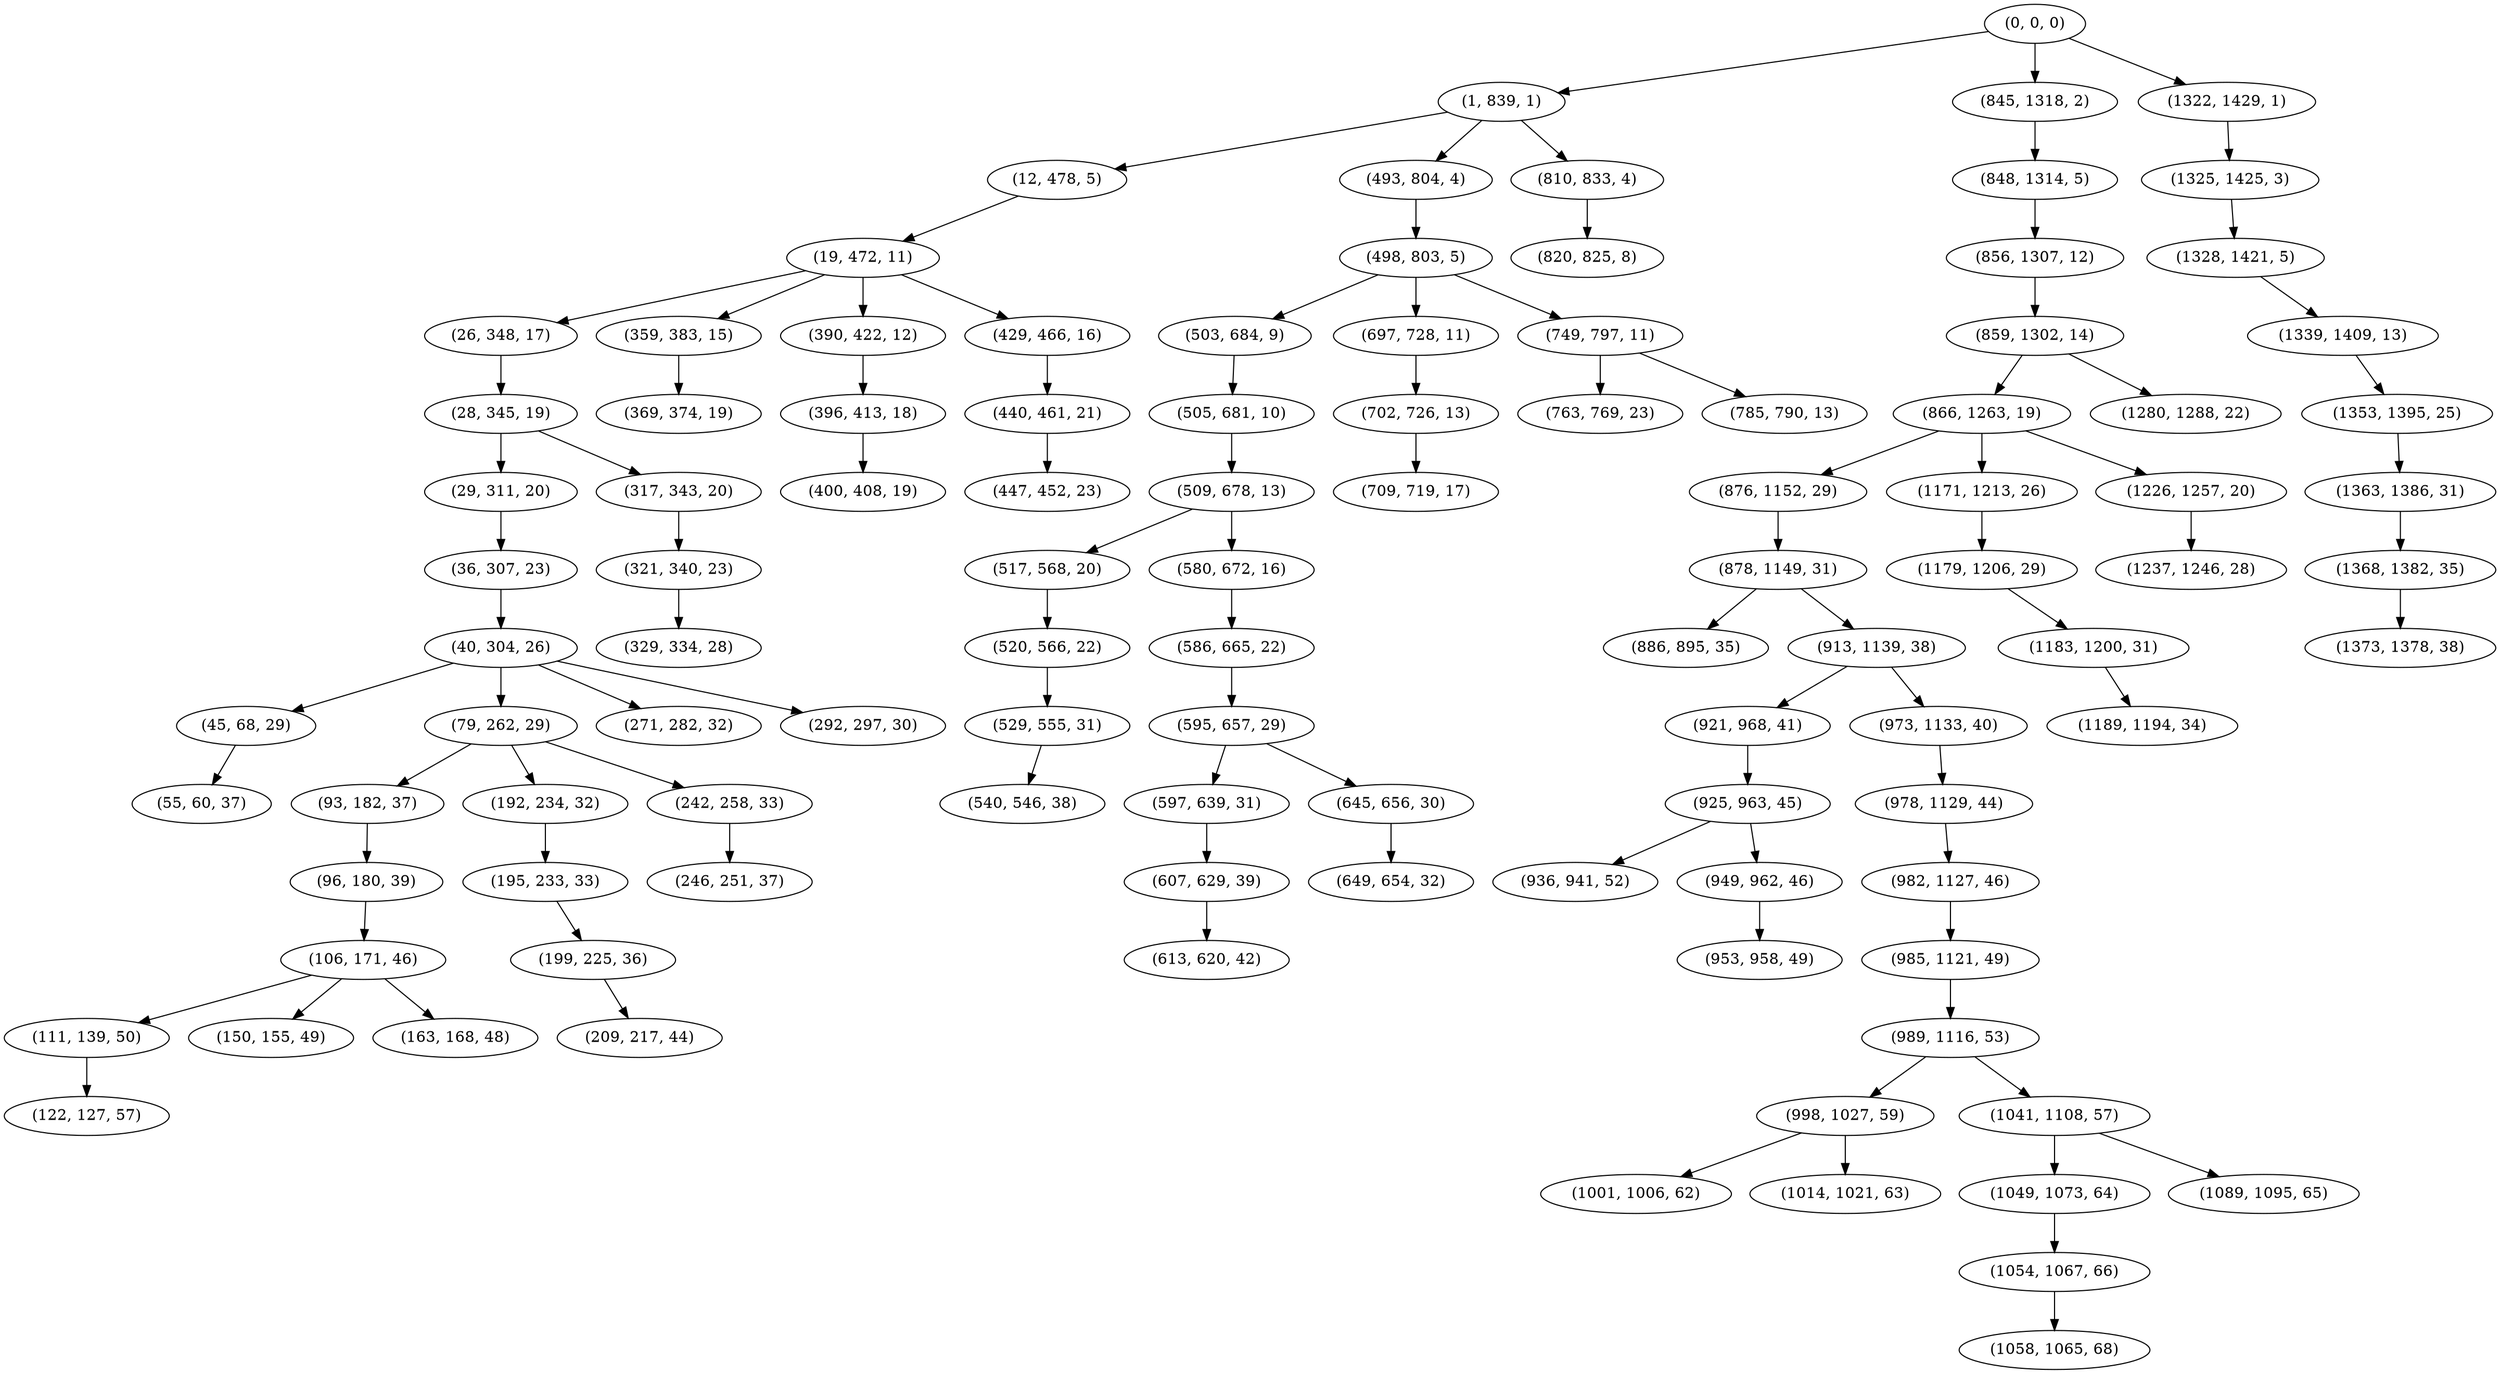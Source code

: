 digraph tree {
    "(0, 0, 0)";
    "(1, 839, 1)";
    "(12, 478, 5)";
    "(19, 472, 11)";
    "(26, 348, 17)";
    "(28, 345, 19)";
    "(29, 311, 20)";
    "(36, 307, 23)";
    "(40, 304, 26)";
    "(45, 68, 29)";
    "(55, 60, 37)";
    "(79, 262, 29)";
    "(93, 182, 37)";
    "(96, 180, 39)";
    "(106, 171, 46)";
    "(111, 139, 50)";
    "(122, 127, 57)";
    "(150, 155, 49)";
    "(163, 168, 48)";
    "(192, 234, 32)";
    "(195, 233, 33)";
    "(199, 225, 36)";
    "(209, 217, 44)";
    "(242, 258, 33)";
    "(246, 251, 37)";
    "(271, 282, 32)";
    "(292, 297, 30)";
    "(317, 343, 20)";
    "(321, 340, 23)";
    "(329, 334, 28)";
    "(359, 383, 15)";
    "(369, 374, 19)";
    "(390, 422, 12)";
    "(396, 413, 18)";
    "(400, 408, 19)";
    "(429, 466, 16)";
    "(440, 461, 21)";
    "(447, 452, 23)";
    "(493, 804, 4)";
    "(498, 803, 5)";
    "(503, 684, 9)";
    "(505, 681, 10)";
    "(509, 678, 13)";
    "(517, 568, 20)";
    "(520, 566, 22)";
    "(529, 555, 31)";
    "(540, 546, 38)";
    "(580, 672, 16)";
    "(586, 665, 22)";
    "(595, 657, 29)";
    "(597, 639, 31)";
    "(607, 629, 39)";
    "(613, 620, 42)";
    "(645, 656, 30)";
    "(649, 654, 32)";
    "(697, 728, 11)";
    "(702, 726, 13)";
    "(709, 719, 17)";
    "(749, 797, 11)";
    "(763, 769, 23)";
    "(785, 790, 13)";
    "(810, 833, 4)";
    "(820, 825, 8)";
    "(845, 1318, 2)";
    "(848, 1314, 5)";
    "(856, 1307, 12)";
    "(859, 1302, 14)";
    "(866, 1263, 19)";
    "(876, 1152, 29)";
    "(878, 1149, 31)";
    "(886, 895, 35)";
    "(913, 1139, 38)";
    "(921, 968, 41)";
    "(925, 963, 45)";
    "(936, 941, 52)";
    "(949, 962, 46)";
    "(953, 958, 49)";
    "(973, 1133, 40)";
    "(978, 1129, 44)";
    "(982, 1127, 46)";
    "(985, 1121, 49)";
    "(989, 1116, 53)";
    "(998, 1027, 59)";
    "(1001, 1006, 62)";
    "(1014, 1021, 63)";
    "(1041, 1108, 57)";
    "(1049, 1073, 64)";
    "(1054, 1067, 66)";
    "(1058, 1065, 68)";
    "(1089, 1095, 65)";
    "(1171, 1213, 26)";
    "(1179, 1206, 29)";
    "(1183, 1200, 31)";
    "(1189, 1194, 34)";
    "(1226, 1257, 20)";
    "(1237, 1246, 28)";
    "(1280, 1288, 22)";
    "(1322, 1429, 1)";
    "(1325, 1425, 3)";
    "(1328, 1421, 5)";
    "(1339, 1409, 13)";
    "(1353, 1395, 25)";
    "(1363, 1386, 31)";
    "(1368, 1382, 35)";
    "(1373, 1378, 38)";
    "(0, 0, 0)" -> "(1, 839, 1)";
    "(0, 0, 0)" -> "(845, 1318, 2)";
    "(0, 0, 0)" -> "(1322, 1429, 1)";
    "(1, 839, 1)" -> "(12, 478, 5)";
    "(1, 839, 1)" -> "(493, 804, 4)";
    "(1, 839, 1)" -> "(810, 833, 4)";
    "(12, 478, 5)" -> "(19, 472, 11)";
    "(19, 472, 11)" -> "(26, 348, 17)";
    "(19, 472, 11)" -> "(359, 383, 15)";
    "(19, 472, 11)" -> "(390, 422, 12)";
    "(19, 472, 11)" -> "(429, 466, 16)";
    "(26, 348, 17)" -> "(28, 345, 19)";
    "(28, 345, 19)" -> "(29, 311, 20)";
    "(28, 345, 19)" -> "(317, 343, 20)";
    "(29, 311, 20)" -> "(36, 307, 23)";
    "(36, 307, 23)" -> "(40, 304, 26)";
    "(40, 304, 26)" -> "(45, 68, 29)";
    "(40, 304, 26)" -> "(79, 262, 29)";
    "(40, 304, 26)" -> "(271, 282, 32)";
    "(40, 304, 26)" -> "(292, 297, 30)";
    "(45, 68, 29)" -> "(55, 60, 37)";
    "(79, 262, 29)" -> "(93, 182, 37)";
    "(79, 262, 29)" -> "(192, 234, 32)";
    "(79, 262, 29)" -> "(242, 258, 33)";
    "(93, 182, 37)" -> "(96, 180, 39)";
    "(96, 180, 39)" -> "(106, 171, 46)";
    "(106, 171, 46)" -> "(111, 139, 50)";
    "(106, 171, 46)" -> "(150, 155, 49)";
    "(106, 171, 46)" -> "(163, 168, 48)";
    "(111, 139, 50)" -> "(122, 127, 57)";
    "(192, 234, 32)" -> "(195, 233, 33)";
    "(195, 233, 33)" -> "(199, 225, 36)";
    "(199, 225, 36)" -> "(209, 217, 44)";
    "(242, 258, 33)" -> "(246, 251, 37)";
    "(317, 343, 20)" -> "(321, 340, 23)";
    "(321, 340, 23)" -> "(329, 334, 28)";
    "(359, 383, 15)" -> "(369, 374, 19)";
    "(390, 422, 12)" -> "(396, 413, 18)";
    "(396, 413, 18)" -> "(400, 408, 19)";
    "(429, 466, 16)" -> "(440, 461, 21)";
    "(440, 461, 21)" -> "(447, 452, 23)";
    "(493, 804, 4)" -> "(498, 803, 5)";
    "(498, 803, 5)" -> "(503, 684, 9)";
    "(498, 803, 5)" -> "(697, 728, 11)";
    "(498, 803, 5)" -> "(749, 797, 11)";
    "(503, 684, 9)" -> "(505, 681, 10)";
    "(505, 681, 10)" -> "(509, 678, 13)";
    "(509, 678, 13)" -> "(517, 568, 20)";
    "(509, 678, 13)" -> "(580, 672, 16)";
    "(517, 568, 20)" -> "(520, 566, 22)";
    "(520, 566, 22)" -> "(529, 555, 31)";
    "(529, 555, 31)" -> "(540, 546, 38)";
    "(580, 672, 16)" -> "(586, 665, 22)";
    "(586, 665, 22)" -> "(595, 657, 29)";
    "(595, 657, 29)" -> "(597, 639, 31)";
    "(595, 657, 29)" -> "(645, 656, 30)";
    "(597, 639, 31)" -> "(607, 629, 39)";
    "(607, 629, 39)" -> "(613, 620, 42)";
    "(645, 656, 30)" -> "(649, 654, 32)";
    "(697, 728, 11)" -> "(702, 726, 13)";
    "(702, 726, 13)" -> "(709, 719, 17)";
    "(749, 797, 11)" -> "(763, 769, 23)";
    "(749, 797, 11)" -> "(785, 790, 13)";
    "(810, 833, 4)" -> "(820, 825, 8)";
    "(845, 1318, 2)" -> "(848, 1314, 5)";
    "(848, 1314, 5)" -> "(856, 1307, 12)";
    "(856, 1307, 12)" -> "(859, 1302, 14)";
    "(859, 1302, 14)" -> "(866, 1263, 19)";
    "(859, 1302, 14)" -> "(1280, 1288, 22)";
    "(866, 1263, 19)" -> "(876, 1152, 29)";
    "(866, 1263, 19)" -> "(1171, 1213, 26)";
    "(866, 1263, 19)" -> "(1226, 1257, 20)";
    "(876, 1152, 29)" -> "(878, 1149, 31)";
    "(878, 1149, 31)" -> "(886, 895, 35)";
    "(878, 1149, 31)" -> "(913, 1139, 38)";
    "(913, 1139, 38)" -> "(921, 968, 41)";
    "(913, 1139, 38)" -> "(973, 1133, 40)";
    "(921, 968, 41)" -> "(925, 963, 45)";
    "(925, 963, 45)" -> "(936, 941, 52)";
    "(925, 963, 45)" -> "(949, 962, 46)";
    "(949, 962, 46)" -> "(953, 958, 49)";
    "(973, 1133, 40)" -> "(978, 1129, 44)";
    "(978, 1129, 44)" -> "(982, 1127, 46)";
    "(982, 1127, 46)" -> "(985, 1121, 49)";
    "(985, 1121, 49)" -> "(989, 1116, 53)";
    "(989, 1116, 53)" -> "(998, 1027, 59)";
    "(989, 1116, 53)" -> "(1041, 1108, 57)";
    "(998, 1027, 59)" -> "(1001, 1006, 62)";
    "(998, 1027, 59)" -> "(1014, 1021, 63)";
    "(1041, 1108, 57)" -> "(1049, 1073, 64)";
    "(1041, 1108, 57)" -> "(1089, 1095, 65)";
    "(1049, 1073, 64)" -> "(1054, 1067, 66)";
    "(1054, 1067, 66)" -> "(1058, 1065, 68)";
    "(1171, 1213, 26)" -> "(1179, 1206, 29)";
    "(1179, 1206, 29)" -> "(1183, 1200, 31)";
    "(1183, 1200, 31)" -> "(1189, 1194, 34)";
    "(1226, 1257, 20)" -> "(1237, 1246, 28)";
    "(1322, 1429, 1)" -> "(1325, 1425, 3)";
    "(1325, 1425, 3)" -> "(1328, 1421, 5)";
    "(1328, 1421, 5)" -> "(1339, 1409, 13)";
    "(1339, 1409, 13)" -> "(1353, 1395, 25)";
    "(1353, 1395, 25)" -> "(1363, 1386, 31)";
    "(1363, 1386, 31)" -> "(1368, 1382, 35)";
    "(1368, 1382, 35)" -> "(1373, 1378, 38)";
}
